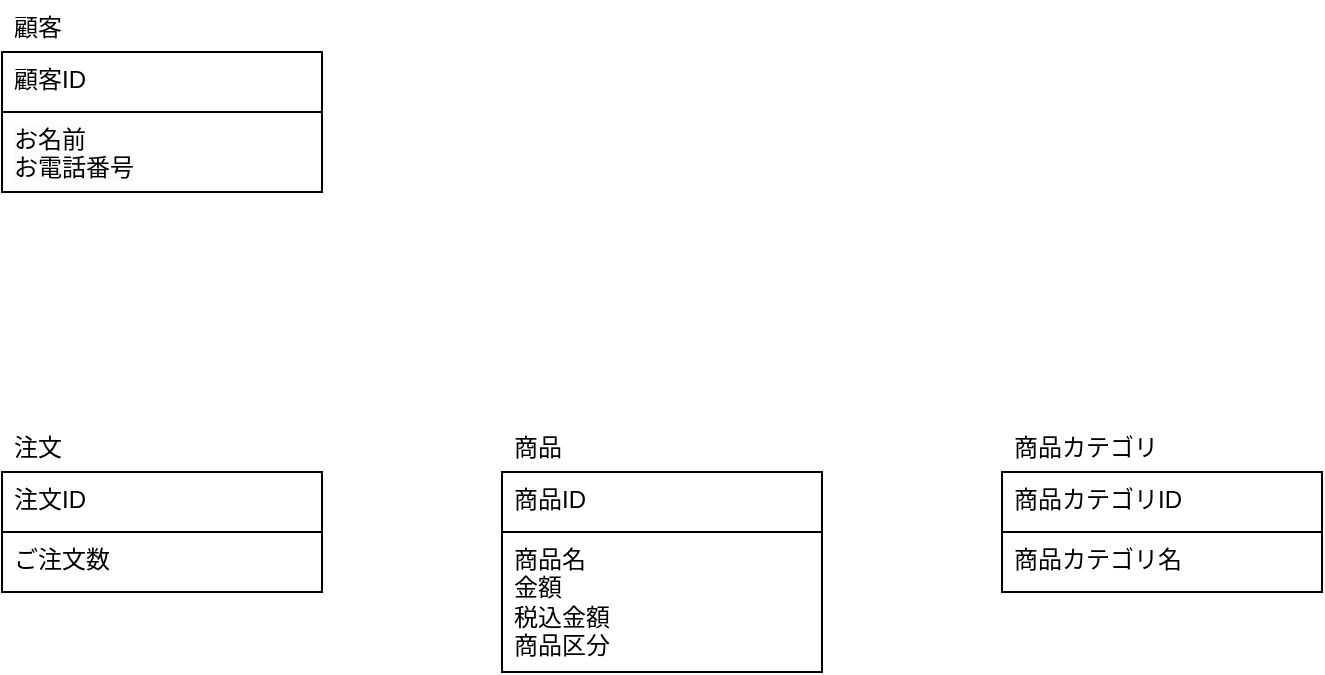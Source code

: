 <mxfile version="21.3.2" type="github">
  <diagram id="R2lEEEUBdFMjLlhIrx00" name="Page-1">
    <mxGraphModel dx="1434" dy="756" grid="1" gridSize="10" guides="1" tooltips="1" connect="1" arrows="1" fold="1" page="1" pageScale="1" pageWidth="850" pageHeight="1100" math="0" shadow="0" extFonts="Permanent Marker^https://fonts.googleapis.com/css?family=Permanent+Marker">
      <root>
        <mxCell id="0" />
        <mxCell id="1" parent="0" />
        <mxCell id="hdjL2qWN7hHqWyvsiQWv-3" value="顧客" style="swimlane;fontStyle=0;childLayout=stackLayout;horizontal=1;startSize=26;horizontalStack=0;resizeParent=1;resizeParentMax=0;resizeLast=0;collapsible=1;marginBottom=0;align=left;fontSize=12;whiteSpace=wrap;html=1;verticalAlign=top;labelPosition=center;verticalLabelPosition=middle;fillColor=none;strokeColor=none;gradientColor=none;spacingLeft=4;spacingRight=4;" parent="1" vertex="1">
          <mxGeometry x="140" y="100" width="160" height="96" as="geometry">
            <mxRectangle x="150" y="110" width="80" height="30" as="alternateBounds" />
          </mxGeometry>
        </mxCell>
        <mxCell id="hdjL2qWN7hHqWyvsiQWv-25" value="顧客ID" style="text;html=1;align=left;verticalAlign=top;resizable=0;points=[];autosize=1;strokeColor=default;fillColor=none;spacingLeft=4;spacingRight=4;" parent="hdjL2qWN7hHqWyvsiQWv-3" vertex="1">
          <mxGeometry y="26" width="160" height="30" as="geometry" />
        </mxCell>
        <mxCell id="hdjL2qWN7hHqWyvsiQWv-36" value="&lt;span style=&quot;color: rgb(0, 0, 0); font-family: Helvetica; font-size: 12px; font-style: normal; font-variant-ligatures: normal; font-variant-caps: normal; font-weight: 400; letter-spacing: normal; orphans: 2; text-align: left; text-indent: 0px; text-transform: none; widows: 2; word-spacing: 0px; -webkit-text-stroke-width: 0px; background-color: rgb(251, 251, 251); text-decoration-thickness: initial; text-decoration-style: initial; text-decoration-color: initial; float: none; display: inline !important;&quot;&gt;お名前&lt;/span&gt;&lt;br style=&quot;--tw-border-spacing-x: 0; --tw-border-spacing-y: 0; --tw-translate-x: 0; --tw-translate-y: 0; --tw-rotate: 0; --tw-skew-x: 0; --tw-skew-y: 0; --tw-scale-x: 1; --tw-scale-y: 1; --tw-pan-x: ; --tw-pan-y: ; --tw-pinch-zoom: ; --tw-scroll-snap-strictness: proximity; --tw-ordinal: ; --tw-slashed-zero: ; --tw-numeric-figure: ; --tw-numeric-spacing: ; --tw-numeric-fraction: ; --tw-ring-inset: ; --tw-ring-offset-width: 0px; --tw-ring-offset-color: #fff; --tw-ring-color: rgba(59,130,246,.5); --tw-ring-offset-shadow: 0 0 #0000; --tw-ring-shadow: 0 0 #0000; --tw-shadow: 0 0 #0000; --tw-shadow-colored: 0 0 #0000; --tw-blur: ; --tw-brightness: ; --tw-contrast: ; --tw-grayscale: ; --tw-hue-rotate: ; --tw-invert: ; --tw-saturate: ; --tw-sepia: ; --tw-drop-shadow: ; --tw-backdrop-blur: ; --tw-backdrop-brightness: ; --tw-backdrop-contrast: ; --tw-backdrop-grayscale: ; --tw-backdrop-hue-rotate: ; --tw-backdrop-invert: ; --tw-backdrop-opacity: ; --tw-backdrop-saturate: ; --tw-backdrop-sepia: ; border-color: var(--border-color); color: rgb(0, 0, 0); font-family: Helvetica; font-size: 12px; font-style: normal; font-variant-ligatures: normal; font-variant-caps: normal; font-weight: 400; letter-spacing: normal; orphans: 2; text-align: left; text-indent: 0px; text-transform: none; widows: 2; word-spacing: 0px; -webkit-text-stroke-width: 0px; background-color: rgb(251, 251, 251); text-decoration-thickness: initial; text-decoration-style: initial; text-decoration-color: initial;&quot;&gt;&lt;span style=&quot;color: rgb(0, 0, 0); font-family: Helvetica; font-size: 12px; font-style: normal; font-variant-ligatures: normal; font-variant-caps: normal; font-weight: 400; letter-spacing: normal; orphans: 2; text-align: left; text-indent: 0px; text-transform: none; widows: 2; word-spacing: 0px; -webkit-text-stroke-width: 0px; background-color: rgb(251, 251, 251); text-decoration-thickness: initial; text-decoration-style: initial; text-decoration-color: initial; float: none; display: inline !important;&quot;&gt;お電話番号&lt;/span&gt;" style="text;html=1;align=left;verticalAlign=top;resizable=0;points=[];autosize=1;strokeColor=default;fillColor=none;spacingLeft=4;spacingRight=4;" parent="hdjL2qWN7hHqWyvsiQWv-3" vertex="1">
          <mxGeometry y="56" width="160" height="40" as="geometry" />
        </mxCell>
        <mxCell id="hdjL2qWN7hHqWyvsiQWv-37" value="商品" style="swimlane;fontStyle=0;childLayout=stackLayout;horizontal=1;startSize=26;horizontalStack=0;resizeParent=1;resizeParentMax=0;resizeLast=0;collapsible=1;marginBottom=0;align=left;fontSize=12;whiteSpace=wrap;html=1;verticalAlign=top;labelPosition=center;verticalLabelPosition=middle;fillColor=none;strokeColor=none;gradientColor=none;spacingLeft=4;spacingRight=4;" parent="1" vertex="1">
          <mxGeometry x="390" y="310" width="160" height="126" as="geometry">
            <mxRectangle x="150" y="110" width="80" height="30" as="alternateBounds" />
          </mxGeometry>
        </mxCell>
        <mxCell id="hdjL2qWN7hHqWyvsiQWv-38" value="商品ID" style="text;html=1;align=left;verticalAlign=top;resizable=0;points=[];autosize=1;strokeColor=default;fillColor=none;spacingLeft=4;spacingRight=4;" parent="hdjL2qWN7hHqWyvsiQWv-37" vertex="1">
          <mxGeometry y="26" width="160" height="30" as="geometry" />
        </mxCell>
        <mxCell id="hdjL2qWN7hHqWyvsiQWv-39" value="商品名&lt;br&gt;金額&lt;br&gt;税込金額&lt;br&gt;商品区分" style="text;html=1;align=left;verticalAlign=top;resizable=0;points=[];autosize=1;strokeColor=default;fillColor=none;spacingLeft=4;spacingRight=4;" parent="hdjL2qWN7hHqWyvsiQWv-37" vertex="1">
          <mxGeometry y="56" width="160" height="70" as="geometry" />
        </mxCell>
        <mxCell id="hdjL2qWN7hHqWyvsiQWv-40" value="注文" style="swimlane;fontStyle=0;childLayout=stackLayout;horizontal=1;startSize=26;horizontalStack=0;resizeParent=1;resizeParentMax=0;resizeLast=0;collapsible=1;marginBottom=0;align=left;fontSize=12;whiteSpace=wrap;html=1;verticalAlign=top;labelPosition=center;verticalLabelPosition=middle;fillColor=none;strokeColor=none;gradientColor=none;spacingLeft=4;spacingRight=4;" parent="1" vertex="1">
          <mxGeometry x="140" y="310" width="160" height="86" as="geometry">
            <mxRectangle x="150" y="110" width="80" height="30" as="alternateBounds" />
          </mxGeometry>
        </mxCell>
        <mxCell id="hdjL2qWN7hHqWyvsiQWv-41" value="注文ID" style="text;html=1;align=left;verticalAlign=top;resizable=0;points=[];autosize=1;strokeColor=default;fillColor=none;spacingLeft=4;spacingRight=4;" parent="hdjL2qWN7hHqWyvsiQWv-40" vertex="1">
          <mxGeometry y="26" width="160" height="30" as="geometry" />
        </mxCell>
        <mxCell id="hdjL2qWN7hHqWyvsiQWv-42" value="ご注文数" style="text;html=1;align=left;verticalAlign=top;resizable=0;points=[];autosize=1;strokeColor=default;fillColor=none;spacingLeft=4;spacingRight=4;" parent="hdjL2qWN7hHqWyvsiQWv-40" vertex="1">
          <mxGeometry y="56" width="160" height="30" as="geometry" />
        </mxCell>
        <mxCell id="hdjL2qWN7hHqWyvsiQWv-44" value="商品カテゴリ" style="swimlane;fontStyle=0;childLayout=stackLayout;horizontal=1;startSize=26;horizontalStack=0;resizeParent=1;resizeParentMax=0;resizeLast=0;collapsible=1;marginBottom=0;align=left;fontSize=12;whiteSpace=wrap;html=1;verticalAlign=top;labelPosition=center;verticalLabelPosition=middle;fillColor=none;strokeColor=none;gradientColor=none;spacingLeft=4;spacingRight=4;" parent="1" vertex="1">
          <mxGeometry x="640" y="310" width="160" height="86" as="geometry">
            <mxRectangle x="150" y="110" width="80" height="30" as="alternateBounds" />
          </mxGeometry>
        </mxCell>
        <mxCell id="hdjL2qWN7hHqWyvsiQWv-45" value="商品カテゴリID" style="text;html=1;align=left;verticalAlign=top;resizable=0;points=[];autosize=1;strokeColor=default;fillColor=none;spacingLeft=4;spacingRight=4;" parent="hdjL2qWN7hHqWyvsiQWv-44" vertex="1">
          <mxGeometry y="26" width="160" height="30" as="geometry" />
        </mxCell>
        <mxCell id="hdjL2qWN7hHqWyvsiQWv-46" value="商品カテゴリ名" style="text;html=1;align=left;verticalAlign=top;resizable=0;points=[];autosize=1;strokeColor=default;fillColor=none;spacingLeft=4;spacingRight=4;" parent="hdjL2qWN7hHqWyvsiQWv-44" vertex="1">
          <mxGeometry y="56" width="160" height="30" as="geometry" />
        </mxCell>
      </root>
    </mxGraphModel>
  </diagram>
</mxfile>
